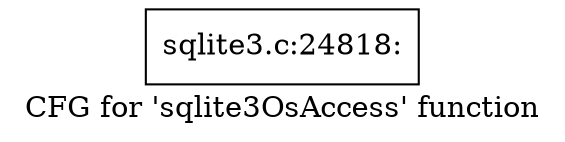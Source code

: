 digraph "CFG for 'sqlite3OsAccess' function" {
	label="CFG for 'sqlite3OsAccess' function";

	Node0x55c0f7587e10 [shape=record,label="{sqlite3.c:24818:}"];
}
